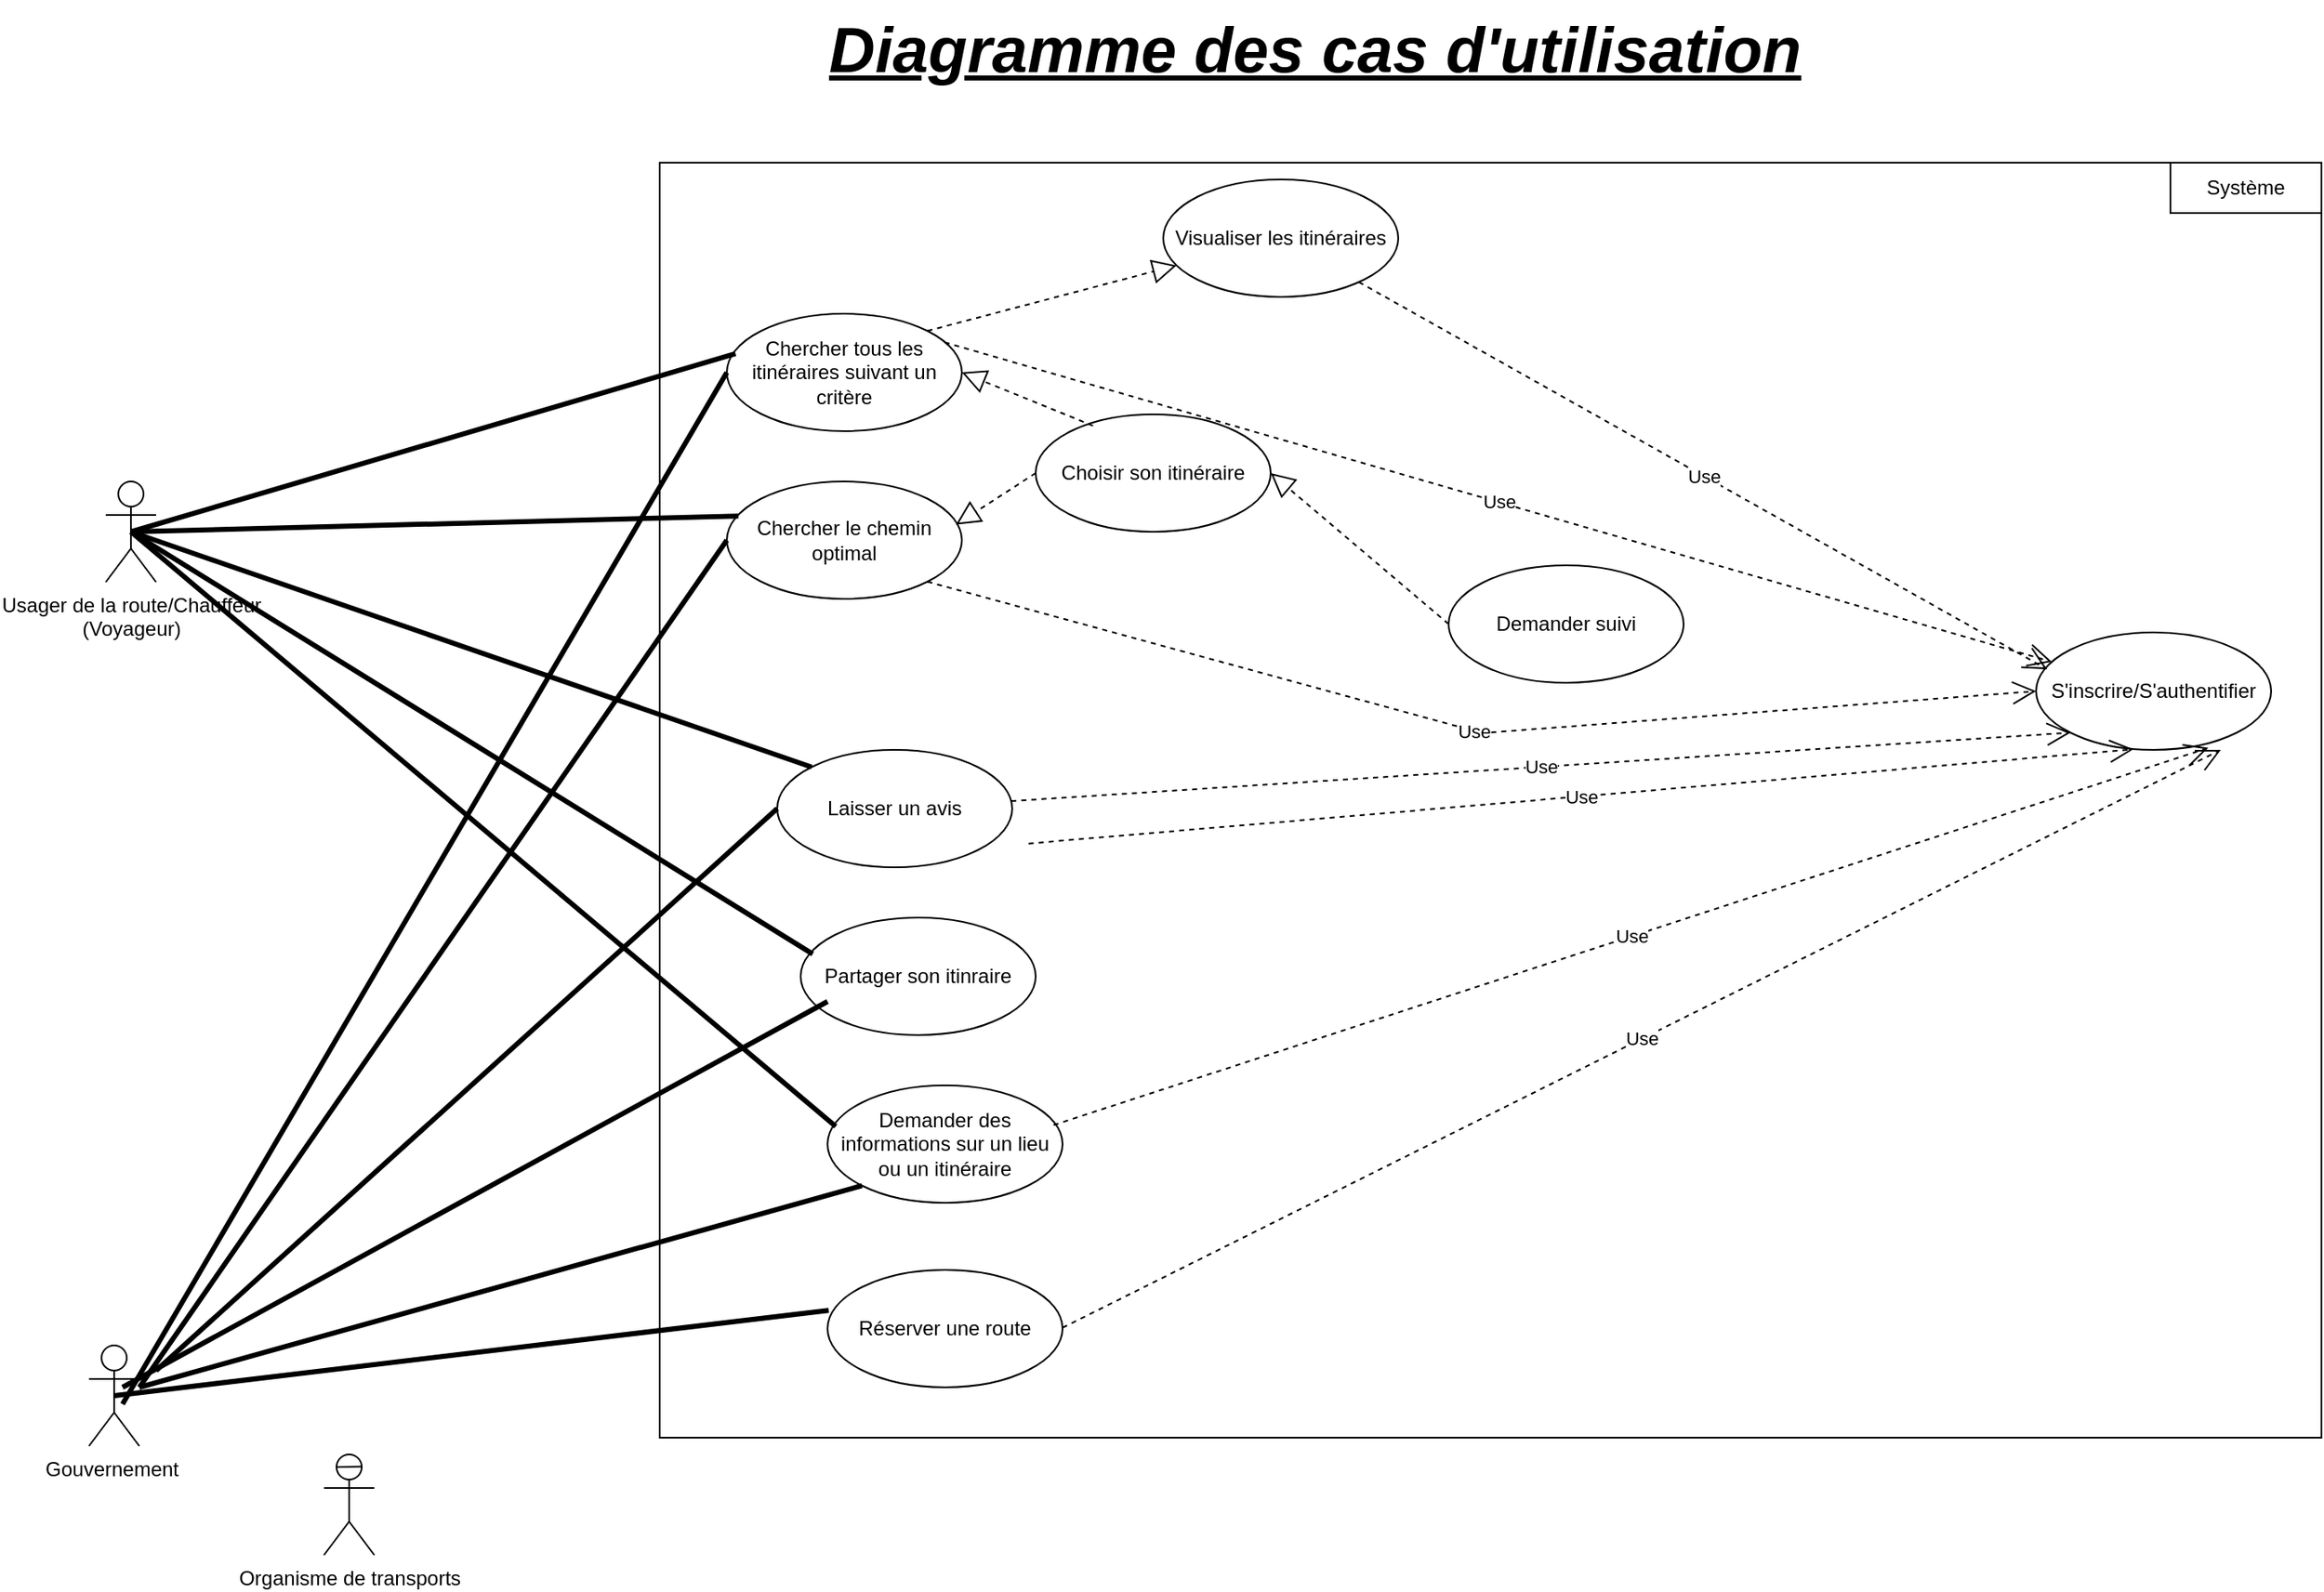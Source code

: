 <mxfile version="24.0.4" type="device" pages="4">
  <diagram id="AUzB75qRlcwsuzGjHnZr" name="Modèle de Cas d&#39;Utilisation">
    <mxGraphModel dx="2899" dy="2419" grid="1" gridSize="10" guides="1" tooltips="1" connect="1" arrows="1" fold="1" page="1" pageScale="1" pageWidth="827" pageHeight="1169" math="0" shadow="0">
      <root>
        <mxCell id="0" />
        <mxCell id="1" parent="0" />
        <mxCell id="5Etwr2nJuHPNo3_mZ-Rd-55" value="&lt;span style=&quot;color: rgba(0, 0, 0, 0); font-family: monospace; font-size: 0px; text-align: start; text-wrap: nowrap; background-color: rgb(27, 29, 30);&quot;&gt;%3CmxGraphModel%3E%3Croot%3E%3CmxCell%20id%3D%220%22%2F%3E%3CmxCell%20id%3D%221%22%20parent%3D%220%22%2F%3E%3CmxCell%20id%3D%222%22%20value%3D%22%22%20style%3D%22endArrow%3Dblock%3Bdashed%3D1%3BendFill%3D0%3BendSize%3D12%3Bhtml%3D1%3Brounded%3D0%3BentryX%3D1%3BentryY%3D0.5%3BentryDx%3D0%3BentryDy%3D0%3BexitX%3D0%3BexitY%3D0.5%3BexitDx%3D0%3BexitDy%3D0%3B%22%20edge%3D%221%22%20parent%3D%221%22%3E%3CmxGeometry%20width%3D%22160%22%20relative%3D%221%22%20as%3D%22geometry%22%3E%3CmxPoint%20x%3D%22730%22%20y%3D%22155%22%20as%3D%22sourcePoint%22%2F%3E%3CmxPoint%20x%3D%22624%22%20y%3D%2265%22%20as%3D%22targetPoint%22%2F%3E%3C%2FmxGeometry%3E%3C%2FmxCell%3E%3C%2Froot%3E%3C%2FmxGraphModel%3E&lt;/span&gt;&lt;span style=&quot;color: rgba(0, 0, 0, 0); font-family: monospace; font-size: 0px; text-align: start; text-wrap: nowrap; background-color: rgb(27, 29, 30);&quot;&gt;%3CmxGraphModel%3E%3Croot%3E%3CmxCell%20id%3D%220%22%2F%3E%3CmxCell%20id%3D%221%22%20parent%3D%220%22%2F%3E%3CmxCell%20id%3D%222%22%20value%3D%22%22%20style%3D%22endArrow%3Dblock%3Bdashed%3D1%3BendFill%3D0%3BendSize%3D12%3Bhtml%3D1%3Brounded%3D0%3BentryX%3D1%3BentryY%3D0.5%3BentryDx%3D0%3BentryDy%3D0%3BexitX%3D0%3BexitY%3D0.5%3BexitDx%3D0%3BexitDy%3D0%3B%22%20edge%3D%221%22%20parent%3D%221%22%3E%3CmxGeometry%20width%3D%22160%22%20relative%3D%221%22%20as%3D%22geometry%22%3E%3CmxPoint%20x%3D%22730%22%20y%3D%22155%22%20as%3D%22sourcePoint%22%2F%3E%3CmxPoint%20x%3D%22624%22%20y%3D%2265%22%20as%3D%22targetPoint%22%2F%3E%3C%2FmxGeometry%3E%3C%2FmxCell%3E%3C%2Froot%3E%3C%2FmxGraphModel%3E&lt;/span&gt;&lt;span style=&quot;color: rgba(0, 0, 0, 0); font-family: monospace; font-size: 0px; text-align: start; text-wrap: nowrap; background-color: rgb(27, 29, 30);&quot;&gt;%3CmxGraphModel%3E%3Croot%3E%3CmxCell%20id%3D%220%22%2F%3E%3CmxCell%20id%3D%221%22%20parent%3D%220%22%2F%3E%3CmxCell%20id%3D%222%22%20value%3D%22%22%20style%3D%22endArrow%3Dblock%3Bdashed%3D1%3BendFill%3D0%3BendSize%3D12%3Bhtml%3D1%3Brounded%3D0%3BentryX%3D1%3BentryY%3D0.5%3BentryDx%3D0%3BentryDy%3D0%3BexitX%3D0%3BexitY%3D0.5%3BexitDx%3D0%3BexitDy%3D0%3B%22%20edge%3D%221%22%20parent%3D%221%22%3E%3CmxGeometry%20width%3D%22160%22%20relative%3D%221%22%20as%3D%22geometry%22%3E%3CmxPoint%20x%3D%22730%22%20y%3D%22155%22%20as%3D%22sourcePoint%22%2F%3E%3CmxPoint%20x%3D%22624%22%20y%3D%2265%22%20as%3D%22targetPoint%22%2F%3E%3C%2FmxGeometry%3E%3C%2FmxCell%3E%3C%2Froot%3E%3C%2FmxGraphModel%3E&lt;/span&gt;" style="whiteSpace=wrap;html=1;labelBackgroundColor=default;" vertex="1" parent="1">
          <mxGeometry x="260" y="-120" width="990" height="760" as="geometry" />
        </mxCell>
        <object label="Usager de la route/Chauffeur&lt;div&gt;(Voyageur)&lt;/div&gt;" Malade="" id="5Etwr2nJuHPNo3_mZ-Rd-56">
          <mxCell style="shape=umlActor;verticalLabelPosition=bottom;verticalAlign=top;html=1;outlineConnect=0;" vertex="1" parent="1">
            <mxGeometry x="-70" y="70" width="30" height="60" as="geometry" />
          </mxCell>
        </object>
        <mxCell id="5Etwr2nJuHPNo3_mZ-Rd-59" value="Système" style="rounded=0;labelBackgroundColor=none;labelBorderColor=none;fontColor=default;whiteSpace=wrap;html=1;" vertex="1" parent="1">
          <mxGeometry x="1160" y="-120" width="90" height="30" as="geometry" />
        </mxCell>
        <object label="Gouvernement&amp;nbsp;&lt;div&gt;&lt;br&gt;&lt;/div&gt;" Malade="" id="5Etwr2nJuHPNo3_mZ-Rd-60">
          <mxCell style="shape=umlActor;verticalLabelPosition=bottom;verticalAlign=top;html=1;outlineConnect=0;" vertex="1" parent="1">
            <mxGeometry x="-80" y="585" width="30" height="60" as="geometry" />
          </mxCell>
        </object>
        <mxCell id="5Etwr2nJuHPNo3_mZ-Rd-62" value="Organisme de transports" style="shape=umlActor;verticalLabelPosition=bottom;verticalAlign=top;html=1;" vertex="1" parent="1">
          <mxGeometry x="60" y="650" width="30" height="60" as="geometry" />
        </mxCell>
        <mxCell id="5Etwr2nJuHPNo3_mZ-Rd-63" value="" style="endArrow=none;html=1;entryX=0.743;entryY=0.121;entryDx=0;entryDy=0;entryPerimeter=0;exitX=0.246;exitY=0.126;exitDx=0;exitDy=0;exitPerimeter=0;" edge="1" parent="1" source="5Etwr2nJuHPNo3_mZ-Rd-62" target="5Etwr2nJuHPNo3_mZ-Rd-62">
          <mxGeometry width="50" height="50" relative="1" as="geometry">
            <mxPoint x="630" y="700" as="sourcePoint" />
            <mxPoint x="680" y="650" as="targetPoint" />
          </mxGeometry>
        </mxCell>
        <mxCell id="5Etwr2nJuHPNo3_mZ-Rd-70" value="S&#39;inscrire/S&#39;authentifier" style="ellipse;whiteSpace=wrap;html=1;" vertex="1" parent="1">
          <mxGeometry x="1080" y="160" width="140" height="70" as="geometry" />
        </mxCell>
        <mxCell id="5Etwr2nJuHPNo3_mZ-Rd-71" value="Chercher tous les itinéraires suivant un critère" style="ellipse;whiteSpace=wrap;html=1;" vertex="1" parent="1">
          <mxGeometry x="300" y="-30" width="140" height="70" as="geometry" />
        </mxCell>
        <mxCell id="5Etwr2nJuHPNo3_mZ-Rd-72" value="Chercher le chemin optimal" style="ellipse;whiteSpace=wrap;html=1;" vertex="1" parent="1">
          <mxGeometry x="300" y="70" width="140" height="70" as="geometry" />
        </mxCell>
        <mxCell id="5Etwr2nJuHPNo3_mZ-Rd-73" value="" style="endArrow=block;dashed=1;endFill=0;endSize=12;html=1;rounded=0;entryX=0.975;entryY=0.368;entryDx=0;entryDy=0;entryPerimeter=0;exitX=0;exitY=0.5;exitDx=0;exitDy=0;" edge="1" parent="1" source="5Etwr2nJuHPNo3_mZ-Rd-89" target="5Etwr2nJuHPNo3_mZ-Rd-72">
          <mxGeometry width="160" relative="1" as="geometry">
            <mxPoint x="460.003" y="146.246" as="sourcePoint" />
            <mxPoint x="510.9" y="130" as="targetPoint" />
          </mxGeometry>
        </mxCell>
        <mxCell id="5Etwr2nJuHPNo3_mZ-Rd-74" value="Laisser un avis" style="ellipse;whiteSpace=wrap;html=1;" vertex="1" parent="1">
          <mxGeometry x="330" y="230" width="140" height="70" as="geometry" />
        </mxCell>
        <mxCell id="5Etwr2nJuHPNo3_mZ-Rd-75" value="Demander suivi" style="ellipse;whiteSpace=wrap;html=1;" vertex="1" parent="1">
          <mxGeometry x="730" y="120" width="140" height="70" as="geometry" />
        </mxCell>
        <mxCell id="5Etwr2nJuHPNo3_mZ-Rd-76" value="Partager son itinraire" style="ellipse;whiteSpace=wrap;html=1;" vertex="1" parent="1">
          <mxGeometry x="344" y="330" width="140" height="70" as="geometry" />
        </mxCell>
        <mxCell id="5Etwr2nJuHPNo3_mZ-Rd-77" value="Demander des informations sur un lieu ou un itinéraire" style="ellipse;whiteSpace=wrap;html=1;" vertex="1" parent="1">
          <mxGeometry x="360" y="430" width="140" height="70" as="geometry" />
        </mxCell>
        <mxCell id="5Etwr2nJuHPNo3_mZ-Rd-78" value="Réserver une route" style="ellipse;whiteSpace=wrap;html=1;" vertex="1" parent="1">
          <mxGeometry x="360" y="540" width="140" height="70" as="geometry" />
        </mxCell>
        <mxCell id="5Etwr2nJuHPNo3_mZ-Rd-79" value="" style="endArrow=none;startArrow=none;endFill=0;startFill=0;endSize=8;html=1;verticalAlign=bottom;labelBackgroundColor=none;strokeWidth=3;rounded=0;exitX=0.5;exitY=0.5;exitDx=0;exitDy=0;exitPerimeter=0;entryX=0.037;entryY=0.341;entryDx=0;entryDy=0;entryPerimeter=0;" edge="1" parent="1" source="5Etwr2nJuHPNo3_mZ-Rd-56" target="5Etwr2nJuHPNo3_mZ-Rd-71">
          <mxGeometry width="160" relative="1" as="geometry">
            <mxPoint x="150" y="300" as="sourcePoint" />
            <mxPoint x="310" y="300" as="targetPoint" />
          </mxGeometry>
        </mxCell>
        <mxCell id="5Etwr2nJuHPNo3_mZ-Rd-80" value="" style="endArrow=none;startArrow=none;endFill=0;startFill=0;endSize=8;html=1;verticalAlign=bottom;labelBackgroundColor=none;strokeWidth=3;rounded=0;exitX=0.5;exitY=0.5;exitDx=0;exitDy=0;exitPerimeter=0;entryX=0.049;entryY=0.295;entryDx=0;entryDy=0;entryPerimeter=0;" edge="1" parent="1" source="5Etwr2nJuHPNo3_mZ-Rd-56" target="5Etwr2nJuHPNo3_mZ-Rd-72">
          <mxGeometry width="160" relative="1" as="geometry">
            <mxPoint x="150" y="310" as="sourcePoint" />
            <mxPoint x="310" y="310" as="targetPoint" />
          </mxGeometry>
        </mxCell>
        <mxCell id="5Etwr2nJuHPNo3_mZ-Rd-81" value="" style="endArrow=none;startArrow=none;endFill=0;startFill=0;endSize=8;html=1;verticalAlign=bottom;labelBackgroundColor=none;strokeWidth=3;rounded=0;entryX=0;entryY=0;entryDx=0;entryDy=0;exitX=0.5;exitY=0.5;exitDx=0;exitDy=0;exitPerimeter=0;" edge="1" parent="1" source="5Etwr2nJuHPNo3_mZ-Rd-56" target="5Etwr2nJuHPNo3_mZ-Rd-74">
          <mxGeometry width="160" relative="1" as="geometry">
            <mxPoint x="105" y="110" as="sourcePoint" />
            <mxPoint x="290" y="120" as="targetPoint" />
          </mxGeometry>
        </mxCell>
        <mxCell id="5Etwr2nJuHPNo3_mZ-Rd-82" value="" style="endArrow=none;startArrow=none;endFill=0;startFill=0;endSize=8;html=1;verticalAlign=bottom;labelBackgroundColor=none;strokeWidth=3;rounded=0;exitX=0.5;exitY=0.5;exitDx=0;exitDy=0;exitPerimeter=0;entryX=0.051;entryY=0.31;entryDx=0;entryDy=0;entryPerimeter=0;" edge="1" parent="1" source="5Etwr2nJuHPNo3_mZ-Rd-56" target="5Etwr2nJuHPNo3_mZ-Rd-76">
          <mxGeometry width="160" relative="1" as="geometry">
            <mxPoint x="150" y="310" as="sourcePoint" />
            <mxPoint x="310" y="310" as="targetPoint" />
          </mxGeometry>
        </mxCell>
        <mxCell id="5Etwr2nJuHPNo3_mZ-Rd-83" value="" style="endArrow=none;startArrow=none;endFill=0;startFill=0;endSize=8;html=1;verticalAlign=bottom;labelBackgroundColor=none;strokeWidth=3;rounded=0;entryX=0.035;entryY=0.35;entryDx=0;entryDy=0;entryPerimeter=0;exitX=0.5;exitY=0.5;exitDx=0;exitDy=0;exitPerimeter=0;" edge="1" parent="1" source="5Etwr2nJuHPNo3_mZ-Rd-56" target="5Etwr2nJuHPNo3_mZ-Rd-77">
          <mxGeometry width="160" relative="1" as="geometry">
            <mxPoint x="150" y="310" as="sourcePoint" />
            <mxPoint x="310" y="310" as="targetPoint" />
          </mxGeometry>
        </mxCell>
        <mxCell id="5Etwr2nJuHPNo3_mZ-Rd-84" value="" style="endArrow=none;startArrow=none;endFill=0;startFill=0;endSize=8;html=1;verticalAlign=bottom;labelBackgroundColor=none;strokeWidth=3;rounded=0;exitX=0.5;exitY=0.5;exitDx=0;exitDy=0;exitPerimeter=0;entryX=0.005;entryY=0.344;entryDx=0;entryDy=0;entryPerimeter=0;" edge="1" parent="1" source="5Etwr2nJuHPNo3_mZ-Rd-60" target="5Etwr2nJuHPNo3_mZ-Rd-78">
          <mxGeometry width="160" relative="1" as="geometry">
            <mxPoint x="150" y="310" as="sourcePoint" />
            <mxPoint x="310" y="310" as="targetPoint" />
          </mxGeometry>
        </mxCell>
        <mxCell id="5Etwr2nJuHPNo3_mZ-Rd-88" value="" style="endArrow=block;dashed=1;endFill=0;endSize=12;html=1;rounded=0;entryX=1;entryY=0.5;entryDx=0;entryDy=0;exitX=0;exitY=0.5;exitDx=0;exitDy=0;" edge="1" parent="1" source="5Etwr2nJuHPNo3_mZ-Rd-75" target="5Etwr2nJuHPNo3_mZ-Rd-89">
          <mxGeometry width="160" relative="1" as="geometry">
            <mxPoint x="737.0" y="204.74" as="sourcePoint" />
            <mxPoint x="586.62" y="200" as="targetPoint" />
          </mxGeometry>
        </mxCell>
        <mxCell id="5Etwr2nJuHPNo3_mZ-Rd-89" value="Choisir son itinéraire" style="ellipse;whiteSpace=wrap;html=1;" vertex="1" parent="1">
          <mxGeometry x="484.0" y="30" width="140" height="70" as="geometry" />
        </mxCell>
        <mxCell id="5Etwr2nJuHPNo3_mZ-Rd-90" value="" style="endArrow=block;dashed=1;endFill=0;endSize=12;html=1;rounded=0;exitX=0.244;exitY=0.097;exitDx=0;exitDy=0;exitPerimeter=0;entryX=1;entryY=0.5;entryDx=0;entryDy=0;" edge="1" parent="1" source="5Etwr2nJuHPNo3_mZ-Rd-89" target="5Etwr2nJuHPNo3_mZ-Rd-71">
          <mxGeometry width="160" relative="1" as="geometry">
            <mxPoint x="460.0" y="-25.0" as="sourcePoint" />
            <mxPoint x="528.843" y="-0.459" as="targetPoint" />
          </mxGeometry>
        </mxCell>
        <mxCell id="5Etwr2nJuHPNo3_mZ-Rd-93" value="Visualiser les itinéraires" style="ellipse;whiteSpace=wrap;html=1;" vertex="1" parent="1">
          <mxGeometry x="560" y="-110" width="140" height="70" as="geometry" />
        </mxCell>
        <mxCell id="5Etwr2nJuHPNo3_mZ-Rd-95" value="" style="endArrow=block;dashed=1;endFill=0;endSize=12;html=1;rounded=0;exitX=1;exitY=0;exitDx=0;exitDy=0;" edge="1" parent="1" source="5Etwr2nJuHPNo3_mZ-Rd-71" target="5Etwr2nJuHPNo3_mZ-Rd-93">
          <mxGeometry width="160" relative="1" as="geometry">
            <mxPoint x="566" y="-60" as="sourcePoint" />
            <mxPoint x="460" y="-150" as="targetPoint" />
          </mxGeometry>
        </mxCell>
        <mxCell id="5Etwr2nJuHPNo3_mZ-Rd-96" value="Use" style="endArrow=open;endSize=12;dashed=1;html=1;rounded=0;entryX=0.047;entryY=0.314;entryDx=0;entryDy=0;entryPerimeter=0;" edge="1" parent="1" source="5Etwr2nJuHPNo3_mZ-Rd-93" target="5Etwr2nJuHPNo3_mZ-Rd-70">
          <mxGeometry width="160" relative="1" as="geometry">
            <mxPoint x="610" y="160" as="sourcePoint" />
            <mxPoint x="770" y="160" as="targetPoint" />
          </mxGeometry>
        </mxCell>
        <mxCell id="5Etwr2nJuHPNo3_mZ-Rd-105" value="Use" style="endArrow=open;endSize=12;dashed=1;html=1;rounded=0;entryX=0.786;entryY=1;entryDx=0;entryDy=0;entryPerimeter=0;" edge="1" parent="1" target="5Etwr2nJuHPNo3_mZ-Rd-70">
          <mxGeometry width="160" relative="1" as="geometry">
            <mxPoint x="500" y="574.47" as="sourcePoint" />
            <mxPoint x="660" y="574.47" as="targetPoint" />
          </mxGeometry>
        </mxCell>
        <mxCell id="5Etwr2nJuHPNo3_mZ-Rd-106" value="Use" style="endArrow=open;endSize=12;dashed=1;html=1;rounded=0;entryX=0;entryY=0.5;entryDx=0;entryDy=0;exitX=1;exitY=1;exitDx=0;exitDy=0;" edge="1" parent="1" source="5Etwr2nJuHPNo3_mZ-Rd-72" target="5Etwr2nJuHPNo3_mZ-Rd-70">
          <mxGeometry width="160" relative="1" as="geometry">
            <mxPoint x="850" y="300" as="sourcePoint" />
            <mxPoint x="1010" y="300" as="targetPoint" />
            <Array as="points">
              <mxPoint x="750" y="220" />
            </Array>
          </mxGeometry>
        </mxCell>
        <mxCell id="5Etwr2nJuHPNo3_mZ-Rd-107" value="Use" style="endArrow=open;endSize=12;dashed=1;html=1;rounded=0;entryX=0.733;entryY=0.983;entryDx=0;entryDy=0;entryPerimeter=0;exitX=0.962;exitY=0.338;exitDx=0;exitDy=0;exitPerimeter=0;" edge="1" parent="1" source="5Etwr2nJuHPNo3_mZ-Rd-77" target="5Etwr2nJuHPNo3_mZ-Rd-70">
          <mxGeometry width="160" relative="1" as="geometry">
            <mxPoint x="720" y="364.47" as="sourcePoint" />
            <mxPoint x="880" y="364.47" as="targetPoint" />
          </mxGeometry>
        </mxCell>
        <mxCell id="5Etwr2nJuHPNo3_mZ-Rd-108" value="Use" style="endArrow=open;endSize=12;dashed=1;html=1;rounded=0;entryX=0.414;entryY=0.995;entryDx=0;entryDy=0;entryPerimeter=0;exitX=0.222;exitY=0.534;exitDx=0;exitDy=0;exitPerimeter=0;" edge="1" parent="1" source="5Etwr2nJuHPNo3_mZ-Rd-55" target="5Etwr2nJuHPNo3_mZ-Rd-70">
          <mxGeometry width="160" relative="1" as="geometry">
            <mxPoint x="660" y="300" as="sourcePoint" />
            <mxPoint x="820" y="300" as="targetPoint" />
          </mxGeometry>
        </mxCell>
        <mxCell id="5Etwr2nJuHPNo3_mZ-Rd-109" value="Use" style="endArrow=open;endSize=12;dashed=1;html=1;rounded=0;entryX=0;entryY=1;entryDx=0;entryDy=0;" edge="1" parent="1" source="5Etwr2nJuHPNo3_mZ-Rd-74" target="5Etwr2nJuHPNo3_mZ-Rd-70">
          <mxGeometry width="160" relative="1" as="geometry">
            <mxPoint x="640" y="250" as="sourcePoint" />
            <mxPoint x="800" y="250" as="targetPoint" />
          </mxGeometry>
        </mxCell>
        <mxCell id="5Etwr2nJuHPNo3_mZ-Rd-110" value="Use" style="endArrow=open;endSize=12;dashed=1;html=1;rounded=0;exitX=0.927;exitY=0.244;exitDx=0;exitDy=0;exitPerimeter=0;" edge="1" parent="1" source="5Etwr2nJuHPNo3_mZ-Rd-71" target="5Etwr2nJuHPNo3_mZ-Rd-70">
          <mxGeometry width="160" relative="1" as="geometry">
            <mxPoint x="630" y="160" as="sourcePoint" />
            <mxPoint x="790" y="160" as="targetPoint" />
          </mxGeometry>
        </mxCell>
        <mxCell id="5Etwr2nJuHPNo3_mZ-Rd-112" value="" style="endArrow=none;startArrow=none;endFill=0;startFill=0;endSize=8;html=1;verticalAlign=bottom;labelBackgroundColor=none;strokeWidth=3;rounded=0;entryX=0;entryY=0.5;entryDx=0;entryDy=0;" edge="1" parent="1" target="5Etwr2nJuHPNo3_mZ-Rd-71">
          <mxGeometry width="160" relative="1" as="geometry">
            <mxPoint x="-60" y="620" as="sourcePoint" />
            <mxPoint x="530" y="280" as="targetPoint" />
          </mxGeometry>
        </mxCell>
        <mxCell id="5Etwr2nJuHPNo3_mZ-Rd-113" value="" style="endArrow=none;startArrow=none;endFill=0;startFill=0;endSize=8;html=1;verticalAlign=bottom;labelBackgroundColor=none;strokeWidth=3;rounded=0;entryX=0;entryY=0.5;entryDx=0;entryDy=0;" edge="1" parent="1" target="5Etwr2nJuHPNo3_mZ-Rd-74">
          <mxGeometry width="160" relative="1" as="geometry">
            <mxPoint x="-40" y="600" as="sourcePoint" />
            <mxPoint x="530" y="280" as="targetPoint" />
          </mxGeometry>
        </mxCell>
        <mxCell id="5Etwr2nJuHPNo3_mZ-Rd-114" value="" style="endArrow=none;startArrow=none;endFill=0;startFill=0;endSize=8;html=1;verticalAlign=bottom;labelBackgroundColor=none;strokeWidth=3;rounded=0;entryX=0;entryY=0.5;entryDx=0;entryDy=0;" edge="1" parent="1" target="5Etwr2nJuHPNo3_mZ-Rd-72">
          <mxGeometry width="160" relative="1" as="geometry">
            <mxPoint x="-50" y="610" as="sourcePoint" />
            <mxPoint x="530" y="280" as="targetPoint" />
          </mxGeometry>
        </mxCell>
        <mxCell id="5Etwr2nJuHPNo3_mZ-Rd-115" value="" style="endArrow=none;startArrow=none;endFill=0;startFill=0;endSize=8;html=1;verticalAlign=bottom;labelBackgroundColor=none;strokeWidth=3;rounded=0;entryX=0;entryY=1;entryDx=0;entryDy=0;" edge="1" parent="1" target="5Etwr2nJuHPNo3_mZ-Rd-77">
          <mxGeometry width="160" relative="1" as="geometry">
            <mxPoint x="-50" y="610" as="sourcePoint" />
            <mxPoint x="80" y="614" as="targetPoint" />
          </mxGeometry>
        </mxCell>
        <mxCell id="5Etwr2nJuHPNo3_mZ-Rd-117" value="" style="endArrow=none;startArrow=none;endFill=0;startFill=0;endSize=8;html=1;verticalAlign=bottom;labelBackgroundColor=none;strokeWidth=3;rounded=0;" edge="1" parent="1">
          <mxGeometry width="160" relative="1" as="geometry">
            <mxPoint x="-60" y="610" as="sourcePoint" />
            <mxPoint x="360" y="380" as="targetPoint" />
          </mxGeometry>
        </mxCell>
        <mxCell id="5Etwr2nJuHPNo3_mZ-Rd-119" value="&lt;b&gt;&lt;i&gt;&lt;font style=&quot;font-size: 38px;&quot;&gt;&lt;u&gt;Diagramme des cas d&#39;utilisation&lt;/u&gt;&lt;/font&gt;&lt;/i&gt;&lt;/b&gt;" style="text;html=1;align=center;verticalAlign=middle;resizable=0;points=[];autosize=1;strokeColor=none;fillColor=none;" vertex="1" parent="1">
          <mxGeometry x="350" y="-217" width="600" height="60" as="geometry" />
        </mxCell>
      </root>
    </mxGraphModel>
  </diagram>
  <diagram id="7_C0xa3l1ptunwqtjRLV" name="Modèle de Séquence">
    <mxGraphModel dx="902" dy="461" grid="1" gridSize="10" guides="1" tooltips="1" connect="1" arrows="1" fold="1" page="1" pageScale="1" pageWidth="827" pageHeight="1169" math="0" shadow="0">
      <root>
        <mxCell id="0" />
        <mxCell id="1" parent="0" />
      </root>
    </mxGraphModel>
  </diagram>
  <diagram id="fDSpz4szXHU6pNgY5aDu" name="Modèle d&#39;État-transition">
    <mxGraphModel dx="902" dy="461" grid="1" gridSize="10" guides="1" tooltips="1" connect="1" arrows="1" fold="1" page="1" pageScale="1" pageWidth="827" pageHeight="1169" math="0" shadow="0">
      <root>
        <mxCell id="0" />
        <mxCell id="1" parent="0" />
      </root>
    </mxGraphModel>
  </diagram>
  <diagram id="CCjT24_dsCu7uzjeiE8k" name="Modèle d&#39;Activité">
    <mxGraphModel dx="902" dy="461" grid="1" gridSize="10" guides="1" tooltips="1" connect="1" arrows="1" fold="1" page="1" pageScale="1" pageWidth="827" pageHeight="1169" math="0" shadow="0">
      <root>
        <mxCell id="0" />
        <mxCell id="1" parent="0" />
      </root>
    </mxGraphModel>
  </diagram>
</mxfile>
